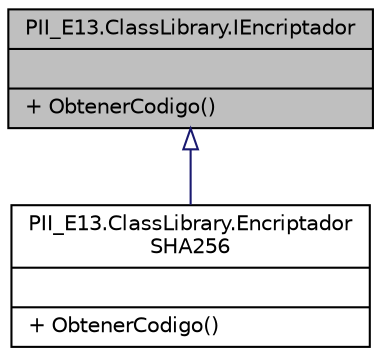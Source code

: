 digraph "PII_E13.ClassLibrary.IEncriptador"
{
 // INTERACTIVE_SVG=YES
 // LATEX_PDF_SIZE
  edge [fontname="Helvetica",fontsize="10",labelfontname="Helvetica",labelfontsize="10"];
  node [fontname="Helvetica",fontsize="10",shape=record];
  Node1 [label="{PII_E13.ClassLibrary.IEncriptador\n||+ ObtenerCodigo()\l}",height=0.2,width=0.4,color="black", fillcolor="grey75", style="filled", fontcolor="black",tooltip="Interfaz encargada de generar un código de encriptación recibiendo una entrada. Se aplica DIP para as..."];
  Node1 -> Node2 [dir="back",color="midnightblue",fontsize="10",style="solid",arrowtail="onormal",fontname="Helvetica"];
  Node2 [label="{PII_E13.ClassLibrary.Encriptador\lSHA256\n||+ ObtenerCodigo()\l}",height=0.2,width=0.4,color="black", fillcolor="white", style="filled",URL="$classPII__E13_1_1ClassLibrary_1_1EncriptadorSHA256.html",tooltip="Clase encargada de generar un hash identificador para los objetos del sistema."];
}

